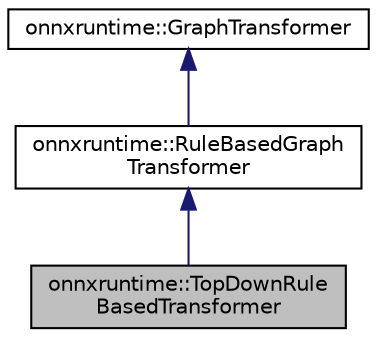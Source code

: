 digraph "onnxruntime::TopDownRuleBasedTransformer"
{
  edge [fontname="Helvetica",fontsize="10",labelfontname="Helvetica",labelfontsize="10"];
  node [fontname="Helvetica",fontsize="10",shape=record];
  Node3 [label="onnxruntime::TopDownRule\lBasedTransformer",height=0.2,width=0.4,color="black", fillcolor="grey75", style="filled", fontcolor="black"];
  Node4 -> Node3 [dir="back",color="midnightblue",fontsize="10",style="solid"];
  Node4 [label="onnxruntime::RuleBasedGraph\lTransformer",height=0.2,width=0.4,color="black", fillcolor="white", style="filled",URL="$classonnxruntime_1_1RuleBasedGraphTransformer.html"];
  Node5 -> Node4 [dir="back",color="midnightblue",fontsize="10",style="solid"];
  Node5 [label="onnxruntime::GraphTransformer",height=0.2,width=0.4,color="black", fillcolor="white", style="filled",URL="$classonnxruntime_1_1GraphTransformer.html"];
}
